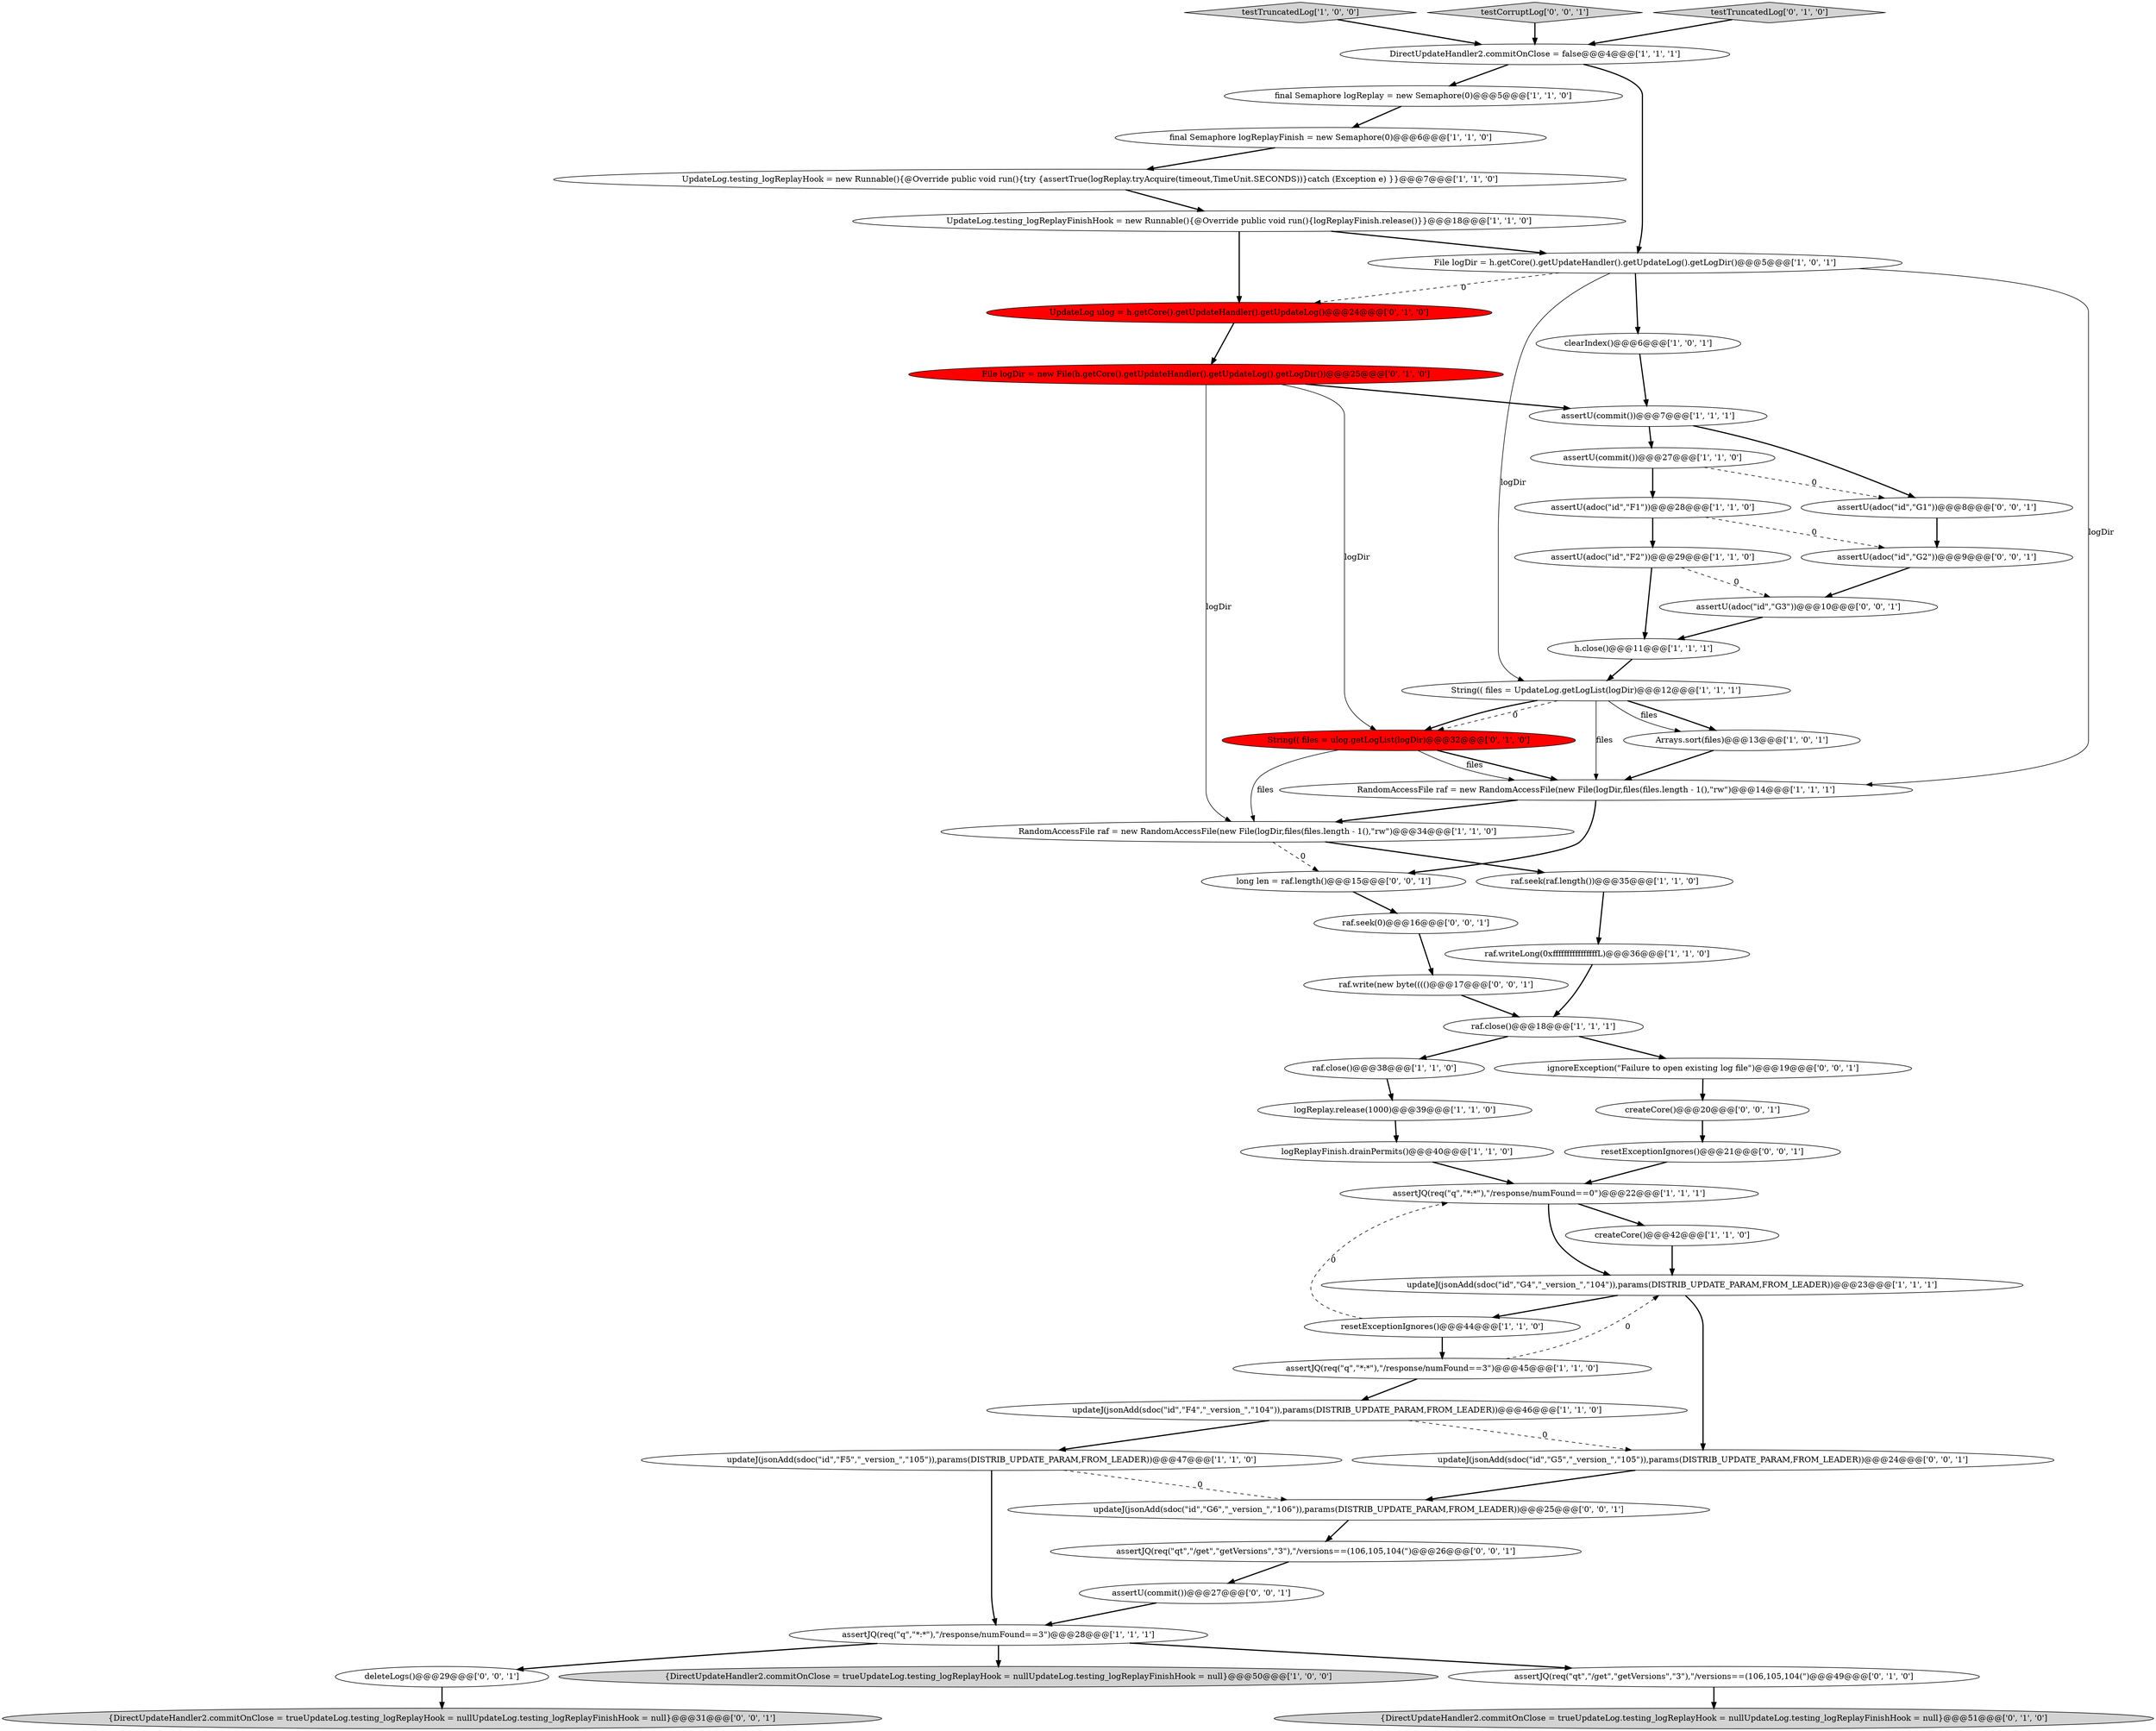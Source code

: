 digraph {
31 [style = filled, label = "assertU(adoc(\"id\",\"F1\"))@@@28@@@['1', '1', '0']", fillcolor = white, shape = ellipse image = "AAA0AAABBB1BBB"];
25 [style = filled, label = "testTruncatedLog['1', '0', '0']", fillcolor = lightgray, shape = diamond image = "AAA0AAABBB1BBB"];
30 [style = filled, label = "final Semaphore logReplayFinish = new Semaphore(0)@@@6@@@['1', '1', '0']", fillcolor = white, shape = ellipse image = "AAA0AAABBB1BBB"];
16 [style = filled, label = "String(( files = UpdateLog.getLogList(logDir)@@@12@@@['1', '1', '1']", fillcolor = white, shape = ellipse image = "AAA0AAABBB1BBB"];
11 [style = filled, label = "h.close()@@@11@@@['1', '1', '1']", fillcolor = white, shape = ellipse image = "AAA0AAABBB1BBB"];
19 [style = filled, label = "raf.close()@@@38@@@['1', '1', '0']", fillcolor = white, shape = ellipse image = "AAA0AAABBB1BBB"];
53 [style = filled, label = "testCorruptLog['0', '0', '1']", fillcolor = lightgray, shape = diamond image = "AAA0AAABBB3BBB"];
42 [style = filled, label = "updateJ(jsonAdd(sdoc(\"id\",\"G5\",\"_version_\",\"105\")),params(DISTRIB_UPDATE_PARAM,FROM_LEADER))@@@24@@@['0', '0', '1']", fillcolor = white, shape = ellipse image = "AAA0AAABBB3BBB"];
46 [style = filled, label = "raf.seek(0)@@@16@@@['0', '0', '1']", fillcolor = white, shape = ellipse image = "AAA0AAABBB3BBB"];
52 [style = filled, label = "deleteLogs()@@@29@@@['0', '0', '1']", fillcolor = white, shape = ellipse image = "AAA0AAABBB3BBB"];
23 [style = filled, label = "logReplayFinish.drainPermits()@@@40@@@['1', '1', '0']", fillcolor = white, shape = ellipse image = "AAA0AAABBB1BBB"];
41 [style = filled, label = "{DirectUpdateHandler2.commitOnClose = trueUpdateLog.testing_logReplayHook = nullUpdateLog.testing_logReplayFinishHook = null}@@@31@@@['0', '0', '1']", fillcolor = lightgray, shape = ellipse image = "AAA0AAABBB3BBB"];
47 [style = filled, label = "assertU(adoc(\"id\",\"G1\"))@@@8@@@['0', '0', '1']", fillcolor = white, shape = ellipse image = "AAA0AAABBB3BBB"];
10 [style = filled, label = "RandomAccessFile raf = new RandomAccessFile(new File(logDir,files(files.length - 1(),\"rw\")@@@34@@@['1', '1', '0']", fillcolor = white, shape = ellipse image = "AAA0AAABBB1BBB"];
14 [style = filled, label = "{DirectUpdateHandler2.commitOnClose = trueUpdateLog.testing_logReplayHook = nullUpdateLog.testing_logReplayFinishHook = null}@@@50@@@['1', '0', '0']", fillcolor = lightgray, shape = ellipse image = "AAA0AAABBB1BBB"];
0 [style = filled, label = "RandomAccessFile raf = new RandomAccessFile(new File(logDir,files(files.length - 1(),\"rw\")@@@14@@@['1', '1', '1']", fillcolor = white, shape = ellipse image = "AAA0AAABBB1BBB"];
37 [style = filled, label = "testTruncatedLog['0', '1', '0']", fillcolor = lightgray, shape = diamond image = "AAA0AAABBB2BBB"];
38 [style = filled, label = "raf.write(new byte(((()@@@17@@@['0', '0', '1']", fillcolor = white, shape = ellipse image = "AAA0AAABBB3BBB"];
17 [style = filled, label = "UpdateLog.testing_logReplayFinishHook = new Runnable(){@Override public void run(){logReplayFinish.release()}}@@@18@@@['1', '1', '0']", fillcolor = white, shape = ellipse image = "AAA0AAABBB1BBB"];
50 [style = filled, label = "assertU(commit())@@@27@@@['0', '0', '1']", fillcolor = white, shape = ellipse image = "AAA0AAABBB3BBB"];
43 [style = filled, label = "long len = raf.length()@@@15@@@['0', '0', '1']", fillcolor = white, shape = ellipse image = "AAA0AAABBB3BBB"];
48 [style = filled, label = "createCore()@@@20@@@['0', '0', '1']", fillcolor = white, shape = ellipse image = "AAA0AAABBB3BBB"];
24 [style = filled, label = "clearIndex()@@@6@@@['1', '0', '1']", fillcolor = white, shape = ellipse image = "AAA0AAABBB1BBB"];
18 [style = filled, label = "Arrays.sort(files)@@@13@@@['1', '0', '1']", fillcolor = white, shape = ellipse image = "AAA0AAABBB1BBB"];
2 [style = filled, label = "File logDir = h.getCore().getUpdateHandler().getUpdateLog().getLogDir()@@@5@@@['1', '0', '1']", fillcolor = white, shape = ellipse image = "AAA0AAABBB1BBB"];
32 [style = filled, label = "assertJQ(req(\"qt\",\"/get\",\"getVersions\",\"3\"),\"/versions==(106,105,104(\")@@@49@@@['0', '1', '0']", fillcolor = white, shape = ellipse image = "AAA0AAABBB2BBB"];
5 [style = filled, label = "resetExceptionIgnores()@@@44@@@['1', '1', '0']", fillcolor = white, shape = ellipse image = "AAA0AAABBB1BBB"];
21 [style = filled, label = "UpdateLog.testing_logReplayHook = new Runnable(){@Override public void run(){try {assertTrue(logReplay.tryAcquire(timeout,TimeUnit.SECONDS))}catch (Exception e) }}@@@7@@@['1', '1', '0']", fillcolor = white, shape = ellipse image = "AAA0AAABBB1BBB"];
27 [style = filled, label = "assertU(adoc(\"id\",\"F2\"))@@@29@@@['1', '1', '0']", fillcolor = white, shape = ellipse image = "AAA0AAABBB1BBB"];
4 [style = filled, label = "raf.close()@@@18@@@['1', '1', '1']", fillcolor = white, shape = ellipse image = "AAA0AAABBB1BBB"];
12 [style = filled, label = "raf.writeLong(0xffffffffffffffffL)@@@36@@@['1', '1', '0']", fillcolor = white, shape = ellipse image = "AAA0AAABBB1BBB"];
9 [style = filled, label = "updateJ(jsonAdd(sdoc(\"id\",\"G4\",\"_version_\",\"104\")),params(DISTRIB_UPDATE_PARAM,FROM_LEADER))@@@23@@@['1', '1', '1']", fillcolor = white, shape = ellipse image = "AAA0AAABBB1BBB"];
26 [style = filled, label = "assertJQ(req(\"q\",\"*:*\"),\"/response/numFound==0\")@@@22@@@['1', '1', '1']", fillcolor = white, shape = ellipse image = "AAA0AAABBB1BBB"];
39 [style = filled, label = "assertJQ(req(\"qt\",\"/get\",\"getVersions\",\"3\"),\"/versions==(106,105,104(\")@@@26@@@['0', '0', '1']", fillcolor = white, shape = ellipse image = "AAA0AAABBB3BBB"];
3 [style = filled, label = "assertU(commit())@@@7@@@['1', '1', '1']", fillcolor = white, shape = ellipse image = "AAA0AAABBB1BBB"];
29 [style = filled, label = "assertJQ(req(\"q\",\"*:*\"),\"/response/numFound==3\")@@@28@@@['1', '1', '1']", fillcolor = white, shape = ellipse image = "AAA0AAABBB1BBB"];
28 [style = filled, label = "createCore()@@@42@@@['1', '1', '0']", fillcolor = white, shape = ellipse image = "AAA0AAABBB1BBB"];
35 [style = filled, label = "File logDir = new File(h.getCore().getUpdateHandler().getUpdateLog().getLogDir())@@@25@@@['0', '1', '0']", fillcolor = red, shape = ellipse image = "AAA1AAABBB2BBB"];
15 [style = filled, label = "updateJ(jsonAdd(sdoc(\"id\",\"F5\",\"_version_\",\"105\")),params(DISTRIB_UPDATE_PARAM,FROM_LEADER))@@@47@@@['1', '1', '0']", fillcolor = white, shape = ellipse image = "AAA0AAABBB1BBB"];
7 [style = filled, label = "updateJ(jsonAdd(sdoc(\"id\",\"F4\",\"_version_\",\"104\")),params(DISTRIB_UPDATE_PARAM,FROM_LEADER))@@@46@@@['1', '1', '0']", fillcolor = white, shape = ellipse image = "AAA0AAABBB1BBB"];
49 [style = filled, label = "resetExceptionIgnores()@@@21@@@['0', '0', '1']", fillcolor = white, shape = ellipse image = "AAA0AAABBB3BBB"];
51 [style = filled, label = "updateJ(jsonAdd(sdoc(\"id\",\"G6\",\"_version_\",\"106\")),params(DISTRIB_UPDATE_PARAM,FROM_LEADER))@@@25@@@['0', '0', '1']", fillcolor = white, shape = ellipse image = "AAA0AAABBB3BBB"];
44 [style = filled, label = "assertU(adoc(\"id\",\"G2\"))@@@9@@@['0', '0', '1']", fillcolor = white, shape = ellipse image = "AAA0AAABBB3BBB"];
1 [style = filled, label = "DirectUpdateHandler2.commitOnClose = false@@@4@@@['1', '1', '1']", fillcolor = white, shape = ellipse image = "AAA0AAABBB1BBB"];
33 [style = filled, label = "String(( files = ulog.getLogList(logDir)@@@32@@@['0', '1', '0']", fillcolor = red, shape = ellipse image = "AAA1AAABBB2BBB"];
8 [style = filled, label = "logReplay.release(1000)@@@39@@@['1', '1', '0']", fillcolor = white, shape = ellipse image = "AAA0AAABBB1BBB"];
13 [style = filled, label = "raf.seek(raf.length())@@@35@@@['1', '1', '0']", fillcolor = white, shape = ellipse image = "AAA0AAABBB1BBB"];
45 [style = filled, label = "assertU(adoc(\"id\",\"G3\"))@@@10@@@['0', '0', '1']", fillcolor = white, shape = ellipse image = "AAA0AAABBB3BBB"];
36 [style = filled, label = "UpdateLog ulog = h.getCore().getUpdateHandler().getUpdateLog()@@@24@@@['0', '1', '0']", fillcolor = red, shape = ellipse image = "AAA1AAABBB2BBB"];
34 [style = filled, label = "{DirectUpdateHandler2.commitOnClose = trueUpdateLog.testing_logReplayHook = nullUpdateLog.testing_logReplayFinishHook = null}@@@51@@@['0', '1', '0']", fillcolor = lightgray, shape = ellipse image = "AAA0AAABBB2BBB"];
20 [style = filled, label = "assertU(commit())@@@27@@@['1', '1', '0']", fillcolor = white, shape = ellipse image = "AAA0AAABBB1BBB"];
40 [style = filled, label = "ignoreException(\"Failure to open existing log file\")@@@19@@@['0', '0', '1']", fillcolor = white, shape = ellipse image = "AAA0AAABBB3BBB"];
6 [style = filled, label = "assertJQ(req(\"q\",\"*:*\"),\"/response/numFound==3\")@@@45@@@['1', '1', '0']", fillcolor = white, shape = ellipse image = "AAA0AAABBB1BBB"];
22 [style = filled, label = "final Semaphore logReplay = new Semaphore(0)@@@5@@@['1', '1', '0']", fillcolor = white, shape = ellipse image = "AAA0AAABBB1BBB"];
2->0 [style = solid, label="logDir"];
4->40 [style = bold, label=""];
11->16 [style = bold, label=""];
50->29 [style = bold, label=""];
46->38 [style = bold, label=""];
48->49 [style = bold, label=""];
16->18 [style = bold, label=""];
25->1 [style = bold, label=""];
9->42 [style = bold, label=""];
8->23 [style = bold, label=""];
35->3 [style = bold, label=""];
40->48 [style = bold, label=""];
16->0 [style = solid, label="files"];
5->26 [style = dashed, label="0"];
16->18 [style = solid, label="files"];
37->1 [style = bold, label=""];
0->43 [style = bold, label=""];
15->51 [style = dashed, label="0"];
2->16 [style = solid, label="logDir"];
4->19 [style = bold, label=""];
52->41 [style = bold, label=""];
23->26 [style = bold, label=""];
38->4 [style = bold, label=""];
6->9 [style = dashed, label="0"];
28->9 [style = bold, label=""];
26->9 [style = bold, label=""];
3->47 [style = bold, label=""];
20->31 [style = bold, label=""];
32->34 [style = bold, label=""];
22->30 [style = bold, label=""];
19->8 [style = bold, label=""];
43->46 [style = bold, label=""];
42->51 [style = bold, label=""];
29->52 [style = bold, label=""];
45->11 [style = bold, label=""];
7->42 [style = dashed, label="0"];
1->22 [style = bold, label=""];
33->0 [style = bold, label=""];
17->36 [style = bold, label=""];
30->21 [style = bold, label=""];
3->20 [style = bold, label=""];
0->10 [style = bold, label=""];
13->12 [style = bold, label=""];
35->10 [style = solid, label="logDir"];
5->6 [style = bold, label=""];
17->2 [style = bold, label=""];
31->27 [style = bold, label=""];
27->11 [style = bold, label=""];
10->13 [style = bold, label=""];
12->4 [style = bold, label=""];
16->33 [style = bold, label=""];
2->36 [style = dashed, label="0"];
29->32 [style = bold, label=""];
51->39 [style = bold, label=""];
29->14 [style = bold, label=""];
9->5 [style = bold, label=""];
47->44 [style = bold, label=""];
7->15 [style = bold, label=""];
53->1 [style = bold, label=""];
35->33 [style = solid, label="logDir"];
1->2 [style = bold, label=""];
33->10 [style = solid, label="files"];
10->43 [style = dashed, label="0"];
26->28 [style = bold, label=""];
49->26 [style = bold, label=""];
2->24 [style = bold, label=""];
36->35 [style = bold, label=""];
6->7 [style = bold, label=""];
16->33 [style = dashed, label="0"];
20->47 [style = dashed, label="0"];
44->45 [style = bold, label=""];
27->45 [style = dashed, label="0"];
33->0 [style = solid, label="files"];
21->17 [style = bold, label=""];
24->3 [style = bold, label=""];
18->0 [style = bold, label=""];
15->29 [style = bold, label=""];
39->50 [style = bold, label=""];
31->44 [style = dashed, label="0"];
}
